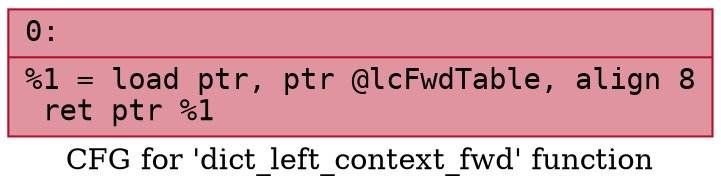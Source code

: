 digraph "CFG for 'dict_left_context_fwd' function" {
	label="CFG for 'dict_left_context_fwd' function";

	Node0x60000244fe30 [shape=record,color="#b70d28ff", style=filled, fillcolor="#b70d2870" fontname="Courier",label="{0:\l|  %1 = load ptr, ptr @lcFwdTable, align 8\l  ret ptr %1\l}"];
}
